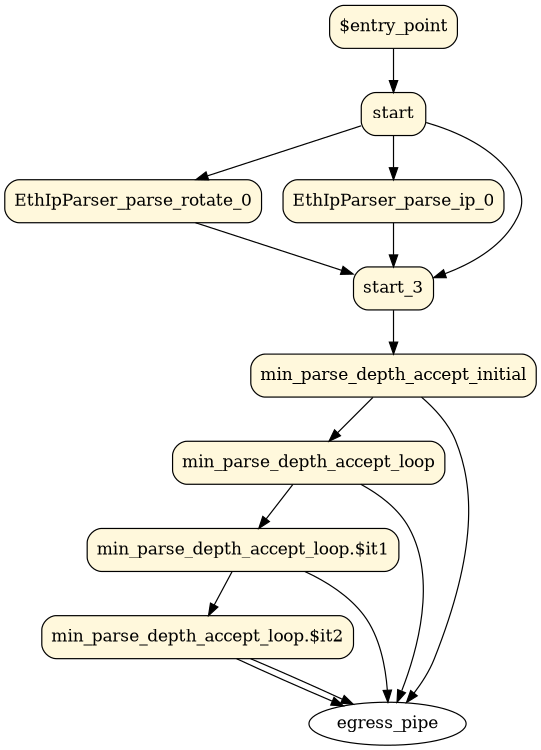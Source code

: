 digraph parser {
size="8,5"
State0x105e8240 [shape=record, style="filled,rounded", fillcolor=cornsilk, label="{\$entry_point}"];
State0xffae900 [shape=record, style="filled,rounded", fillcolor=cornsilk, label="{start}"];
State0xd213b40 [shape=record, style="filled,rounded", fillcolor=cornsilk, label="{EthIpParser_parse_rotate_0}"];
State0xd226b40 [shape=record, style="filled,rounded", fillcolor=cornsilk, label="{EthIpParser_parse_ip_0}"];
State0xd213900 [shape=record, style="filled,rounded", fillcolor=cornsilk, label="{start_3}"];
State0xd213480 [shape=record, style="filled,rounded", fillcolor=cornsilk, label="{min_parse_depth_accept_initial}"];
State0xd213240 [shape=record, style="filled,rounded", fillcolor=cornsilk, label="{min_parse_depth_accept_loop}"];
State0xd213000 [shape=record, style="filled,rounded", fillcolor=cornsilk, label="{min_parse_depth_accept_loop\.\$it1}"];
State0xd226d80 [shape=record, style="filled,rounded", fillcolor=cornsilk, label="{min_parse_depth_accept_loop\.\$it2}"];
State0x105e8240 -> State0xffae900 [  ]
State0xffae900 -> State0xd213b40 [  ]
State0xffae900 -> State0xd226b40 [  ]
State0xffae900 -> State0xd213900 [  ]
State0xd213b40 -> State0xd213900 [  ]
State0xd213900 -> State0xd213480 [  ]
State0xd213480 -> State0xd213240 [  ]
State0xd213240 -> State0xd213000 [  ]
State0xd213000 -> State0xd226d80 [  ]
State0xd226b40 -> State0xd213900 [  ]
State0xd213480 -> egress_pipe [  ]
State0xd213240 -> egress_pipe [  ]
State0xd213000 -> egress_pipe [  ]
State0xd226d80 -> egress_pipe [  ]
State0xd226d80 -> egress_pipe [  ]
}
